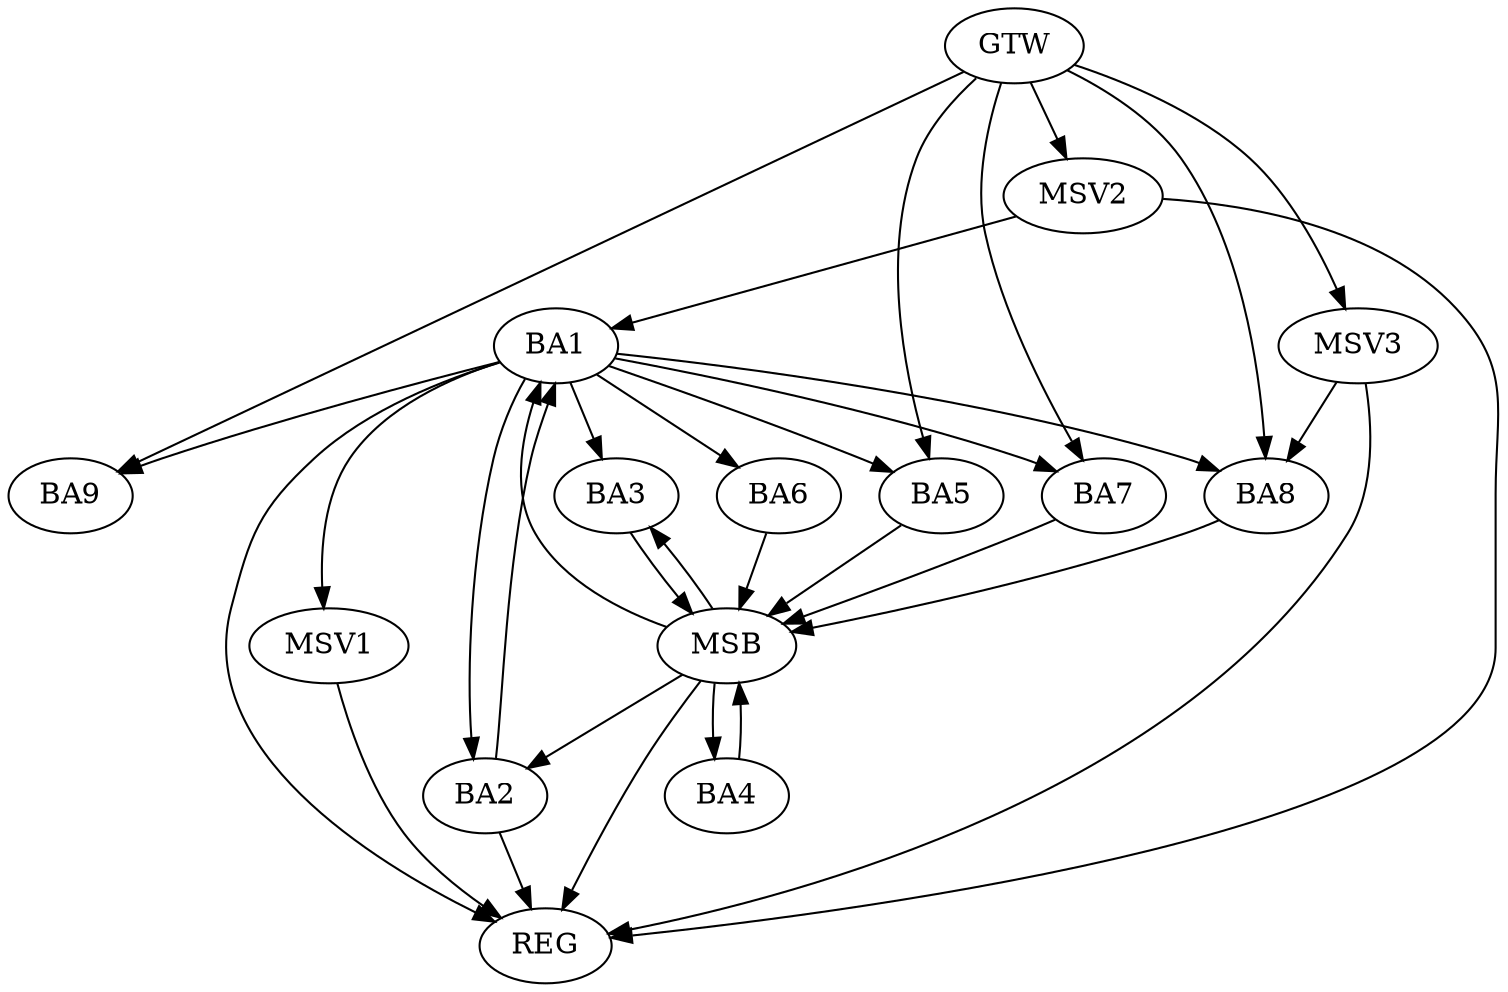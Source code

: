strict digraph G {
  BA1 [ label="BA1" ];
  BA2 [ label="BA2" ];
  BA3 [ label="BA3" ];
  BA4 [ label="BA4" ];
  BA5 [ label="BA5" ];
  BA6 [ label="BA6" ];
  BA7 [ label="BA7" ];
  BA8 [ label="BA8" ];
  BA9 [ label="BA9" ];
  GTW [ label="GTW" ];
  REG [ label="REG" ];
  MSB [ label="MSB" ];
  MSV1 [ label="MSV1" ];
  MSV2 [ label="MSV2" ];
  MSV3 [ label="MSV3" ];
  BA1 -> BA2;
  BA2 -> BA1;
  GTW -> BA5;
  GTW -> BA7;
  GTW -> BA8;
  GTW -> BA9;
  BA1 -> REG;
  BA2 -> REG;
  BA3 -> MSB;
  MSB -> BA2;
  MSB -> REG;
  BA4 -> MSB;
  MSB -> BA3;
  BA5 -> MSB;
  MSB -> BA4;
  BA6 -> MSB;
  MSB -> BA1;
  BA7 -> MSB;
  BA8 -> MSB;
  BA1 -> BA5;
  BA1 -> BA8;
  BA1 -> BA3;
  BA1 -> BA9;
  BA1 -> BA7;
  BA1 -> BA6;
  BA1 -> MSV1;
  MSV1 -> REG;
  MSV2 -> BA1;
  GTW -> MSV2;
  MSV2 -> REG;
  MSV3 -> BA8;
  GTW -> MSV3;
  MSV3 -> REG;
}
